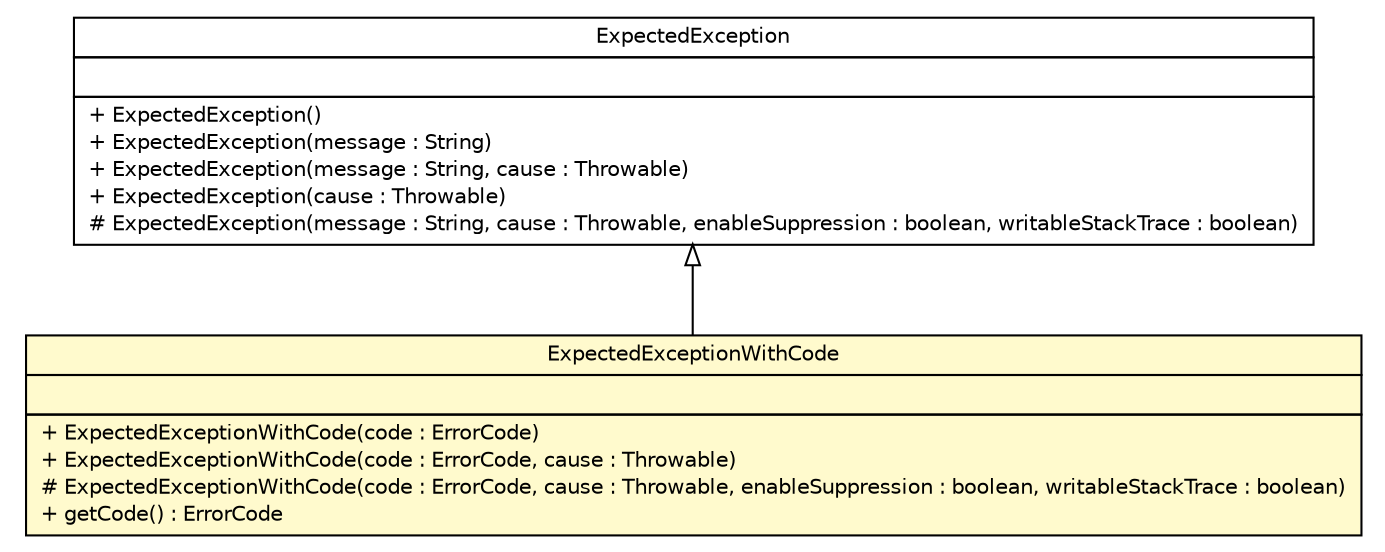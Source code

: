 #!/usr/local/bin/dot
#
# Class diagram 
# Generated by UMLGraph version R5_6-24-gf6e263 (http://www.umlgraph.org/)
#

digraph G {
	edge [fontname="Helvetica",fontsize=10,labelfontname="Helvetica",labelfontsize=10];
	node [fontname="Helvetica",fontsize=10,shape=plaintext];
	nodesep=0.25;
	ranksep=0.5;
	// top.infra.core.ExpectedExceptionWithCode
	c124 [label=<<table title="top.infra.core.ExpectedExceptionWithCode" border="0" cellborder="1" cellspacing="0" cellpadding="2" port="p" bgcolor="lemonChiffon" href="./ExpectedExceptionWithCode.html">
		<tr><td><table border="0" cellspacing="0" cellpadding="1">
<tr><td align="center" balign="center"> ExpectedExceptionWithCode </td></tr>
		</table></td></tr>
		<tr><td><table border="0" cellspacing="0" cellpadding="1">
<tr><td align="left" balign="left">  </td></tr>
		</table></td></tr>
		<tr><td><table border="0" cellspacing="0" cellpadding="1">
<tr><td align="left" balign="left"> + ExpectedExceptionWithCode(code : ErrorCode) </td></tr>
<tr><td align="left" balign="left"> + ExpectedExceptionWithCode(code : ErrorCode, cause : Throwable) </td></tr>
<tr><td align="left" balign="left"> # ExpectedExceptionWithCode(code : ErrorCode, cause : Throwable, enableSuppression : boolean, writableStackTrace : boolean) </td></tr>
<tr><td align="left" balign="left"> + getCode() : ErrorCode </td></tr>
		</table></td></tr>
		</table>>, URL="./ExpectedExceptionWithCode.html", fontname="Helvetica", fontcolor="black", fontsize=10.0];
	// top.infra.core.ExpectedException
	c125 [label=<<table title="top.infra.core.ExpectedException" border="0" cellborder="1" cellspacing="0" cellpadding="2" port="p" href="./ExpectedException.html">
		<tr><td><table border="0" cellspacing="0" cellpadding="1">
<tr><td align="center" balign="center"> ExpectedException </td></tr>
		</table></td></tr>
		<tr><td><table border="0" cellspacing="0" cellpadding="1">
<tr><td align="left" balign="left">  </td></tr>
		</table></td></tr>
		<tr><td><table border="0" cellspacing="0" cellpadding="1">
<tr><td align="left" balign="left"> + ExpectedException() </td></tr>
<tr><td align="left" balign="left"> + ExpectedException(message : String) </td></tr>
<tr><td align="left" balign="left"> + ExpectedException(message : String, cause : Throwable) </td></tr>
<tr><td align="left" balign="left"> + ExpectedException(cause : Throwable) </td></tr>
<tr><td align="left" balign="left"> # ExpectedException(message : String, cause : Throwable, enableSuppression : boolean, writableStackTrace : boolean) </td></tr>
		</table></td></tr>
		</table>>, URL="./ExpectedException.html", fontname="Helvetica", fontcolor="black", fontsize=10.0];
	//top.infra.core.ExpectedExceptionWithCode extends top.infra.core.ExpectedException
	c125:p -> c124:p [dir=back,arrowtail=empty];
}


